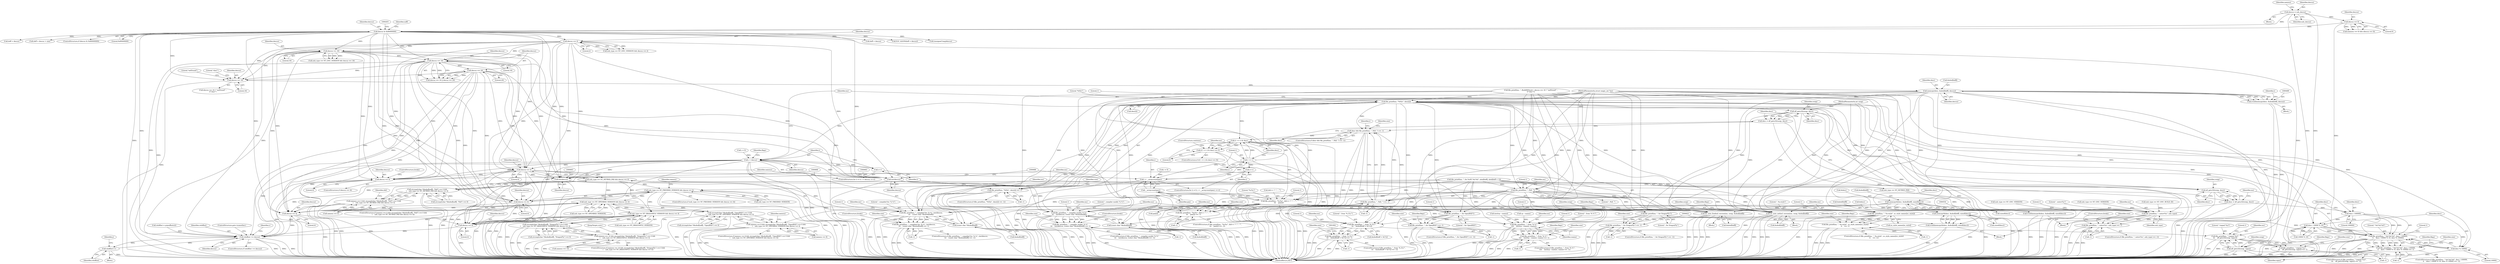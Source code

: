 digraph "0_file_39c7ac1106be844a5296d3eb5971946cc09ffda0@API" {
"1000490" [label="(Call,memcpy(desc, &nbuf[doff], descsz))"];
"1000479" [label="(Call,descsz == 16)"];
"1000464" [label="(Call,descsz == 16)"];
"1000317" [label="(Call,descsz == 16)"];
"1000282" [label="(Call,descsz == 2)"];
"1000198" [label="(Call,descsz & 0x80000000)"];
"1000163" [label="(Call,descsz = xnh_descsz)"];
"1000171" [label="(Call,descsz == 0)"];
"1000467" [label="(Call,descsz == 20)"];
"1000488" [label="(Call,(void)memcpy(desc, &nbuf[doff], descsz))"];
"1000501" [label="(Call,i < descsz)"];
"1000504" [label="(Call,i++)"];
"1000542" [label="(Call,descsz == 4)"];
"1000538" [label="(Call,xnh_type == NT_NETBSD_PAX && descsz == 4)"];
"1000527" [label="(Call,strcmp((char *)&nbuf[noff], \"PaX\") == 0 &&\n\t    xnh_type == NT_NETBSD_PAX && descsz == 4)"];
"1000523" [label="(Call,namesz == 4 && strcmp((char *)&nbuf[noff], \"PaX\") == 0 &&\n\t    xnh_type == NT_NETBSD_PAX && descsz == 4)"];
"1000727" [label="(Call,xnh_type == NT_FREEBSD_VERSION && descsz == 4)"];
"1000764" [label="(Call,xnh_type == NT_OPENBSD_VERSION && descsz == 4)"];
"1000753" [label="(Call,strcmp((char *)&nbuf[noff], \"OpenBSD\") == 0 &&\n\t    xnh_type == NT_OPENBSD_VERSION && descsz == 4)"];
"1000749" [label="(Call,namesz == 8 && strcmp((char *)&nbuf[noff], \"OpenBSD\") == 0 &&\n\t    xnh_type == NT_OPENBSD_VERSION && descsz == 4)"];
"1000803" [label="(Call,xnh_type == NT_DRAGONFLY_VERSION && descsz == 4)"];
"1000792" [label="(Call,strcmp((char *)&nbuf[noff], \"DragonFly\") == 0 &&\n\t    xnh_type == NT_DRAGONFLY_VERSION && descsz == 4)"];
"1000788" [label="(Call,namesz == 10 && strcmp((char *)&nbuf[noff], \"DragonFly\") == 0 &&\n\t    xnh_type == NT_DRAGONFLY_VERSION && descsz == 4)"];
"1000638" [label="(Call,descsz == 4)"];
"1000662" [label="(Call,(int)descsz)"];
"1000659" [label="(Call,file_printf(ms, \", compiled for: %.*s\", (int)descsz,\n\t\t\t    (const char *)&nbuf[doff]))"];
"1000658" [label="(Call,file_printf(ms, \", compiled for: %.*s\", (int)descsz,\n\t\t\t    (const char *)&nbuf[doff]) == -1)"];
"1000682" [label="(Call,(int)descsz)"];
"1000679" [label="(Call,file_printf(ms, \", compiler model: %.*s\",\n\t\t\t    (int)descsz, (const char *)&nbuf[doff]))"];
"1000678" [label="(Call,file_printf(ms, \", compiler model: %.*s\",\n\t\t\t    (int)descsz, (const char *)&nbuf[doff]) == -1)"];
"1000731" [label="(Call,descsz == 4)"];
"1000768" [label="(Call,descsz == 4)"];
"1000807" [label="(Call,descsz == 4)"];
"1001093" [label="(Call,reloffset >= descsz)"];
"1001084" [label="(Call,reloffset++)"];
"1000508" [label="(Call,file_printf(ms, \"%02x\", desc[i]))"];
"1000507" [label="(Call,file_printf(ms, \"%02x\", desc[i]) == -1)"];
"1000566" [label="(Call,elf_getu32(swap, desc))"];
"1000564" [label="(Call,desc = elf_getu32(swap, desc))"];
"1000570" [label="(Call,desc && file_printf(ms, \", PaX: \") == -1)"];
"1000593" [label="(Call,(1 << i) & desc)"];
"1000592" [label="(Call,((1 << i) & desc) == 0)"];
"1000642" [label="(Call,do_note_netbsd_version(ms, swap, &nbuf[doff]))"];
"1000735" [label="(Call,do_note_freebsd_version(ms, swap, &nbuf[doff]))"];
"1000834" [label="(Call,elf_getu32(swap, desc))"];
"1000832" [label="(Call,desc = elf_getu32(swap, desc))"];
"1000842" [label="(Call,desc / 100000)"];
"1000839" [label="(Call,file_printf(ms, \" %d.%d.%d\", desc / 100000,\n\t\t    desc / 10000 % 10, desc % 10000))"];
"1000838" [label="(Call,file_printf(ms, \" %d.%d.%d\", desc / 100000,\n\t\t    desc / 10000 % 10, desc % 10000) == -1)"];
"1000845" [label="(Call,desc / 10000 % 10)"];
"1000850" [label="(Call,desc % 10000)"];
"1001019" [label="(Call,elf_getu32(swap, signo))"];
"1001016" [label="(Call,file_printf(ms, \" (signal %u)\",\n\t\t\t    elf_getu32(swap, signo)))"];
"1001015" [label="(Call,file_printf(ms, \" (signal %u)\",\n\t\t\t    elf_getu32(swap, signo)) == -1)"];
"1000573" [label="(Call,file_printf(ms, \", PaX: \"))"];
"1000572" [label="(Call,file_printf(ms, \", PaX: \") == -1)"];
"1000602" [label="(Call,file_printf(ms, \"%s%s\", did++ ? \",\" : \"\",\n\t\t\t    pax[i]))"];
"1000586" [label="(Call,__arraycount(pax))"];
"1000584" [label="(Call,i < __arraycount(pax))"];
"1000594" [label="(Call,1 << i)"];
"1000588" [label="(Call,i++)"];
"1000601" [label="(Call,file_printf(ms, \"%s%s\", did++ ? \",\" : \"\",\n\t\t\t    pax[i]) == -1)"];
"1000699" [label="(Call,file_printf(ms, \", note=%u\", xnh_type))"];
"1000698" [label="(Call,file_printf(ms, \", note=%u\", xnh_type) == -1)"];
"1000774" [label="(Call,file_printf(ms, \", for OpenBSD\"))"];
"1000773" [label="(Call,file_printf(ms, \", for OpenBSD\") == -1)"];
"1000814" [label="(Call,file_printf(ms, \", for DragonFly\"))"];
"1000813" [label="(Call,file_printf(ms, \", for DragonFly\") == -1)"];
"1000962" [label="(Call,file_printf(ms, \", %s-style\", os_style_names[os_style]))"];
"1000961" [label="(Call,file_printf(ms, \", %s-style\", os_style_names[os_style])\n\t\t    == -1)"];
"1000988" [label="(Call,file_printf(ms, \", from '%.31s'\",\n\t\t\t    &nbuf[doff + 0x7c]))"];
"1000987" [label="(Call,file_printf(ms, \", from '%.31s'\",\n\t\t\t    &nbuf[doff + 0x7c]) == -1)"];
"1001214" [label="(Call,file_printf(ms, \", from '%.*s'\",\n\t\t\t\t    (int)(cp - cname), cname))"];
"1001213" [label="(Call,file_printf(ms, \", from '%.*s'\",\n\t\t\t\t    (int)(cp - cname), cname) == -1)"];
"1000555" [label="(Call,memcpy(&desc, &nbuf[doff], sizeof(desc)))"];
"1000553" [label="(Call,(void)memcpy(&desc, &nbuf[doff], sizeof(desc)))"];
"1000665" [label="(Call,(const char *)&nbuf[doff])"];
"1000685" [label="(Call,(const char *)&nbuf[doff])"];
"1000823" [label="(Call,memcpy(&desc, &nbuf[doff], sizeof(desc)))"];
"1000821" [label="(Call,(void)memcpy(&desc, &nbuf[doff], sizeof(desc)))"];
"1000641" [label="(Block,)"];
"1000465" [label="(Identifier,descsz)"];
"1001223" [label="(Call,-1)"];
"1000810" [label="(Block,)"];
"1000640" [label="(Literal,4)"];
"1000697" [label="(ControlStructure,if (file_printf(ms, \", note=%u\", xnh_type) == -1))"];
"1000706" [label="(Identifier,size)"];
"1000778" [label="(Literal,1)"];
"1000282" [label="(Call,descsz == 2)"];
"1000566" [label="(Call,elf_getu32(swap, desc))"];
"1000468" [label="(Identifier,descsz)"];
"1001222" [label="(Identifier,cname)"];
"1000637" [label="(ControlStructure,if (descsz == 4))"];
"1000314" [label="(Call,xnh_type == NT_GNU_VERSION)"];
"1000687" [label="(Call,&nbuf[doff])"];
"1000570" [label="(Call,desc && file_printf(ms, \", PaX: \") == -1)"];
"1001028" [label="(Identifier,flags)"];
"1000613" [label="(Call,-1)"];
"1000692" [label="(Literal,1)"];
"1000839" [label="(Call,file_printf(ms, \" %d.%d.%d\", desc / 100000,\n\t\t    desc / 10000 % 10, desc % 10000))"];
"1000765" [label="(Call,xnh_type == NT_OPENBSD_VERSION)"];
"1000672" [label="(Literal,1)"];
"1000845" [label="(Call,desc / 10000 % 10)"];
"1000726" [label="(ControlStructure,if (xnh_type == NT_FREEBSD_VERSION && descsz == 4))"];
"1000572" [label="(Call,file_printf(ms, \", PaX: \") == -1)"];
"1000497" [label="(ControlStructure,for (i = 0; i < descsz; i++))"];
"1000591" [label="(ControlStructure,if (((1 << i) & desc) == 0))"];
"1000614" [label="(Literal,1)"];
"1000478" [label="(Call,descsz == 16 ? \"md5/uuid\" :\n\t\t\"sha1\")"];
"1001014" [label="(ControlStructure,if (file_printf(ms, \" (signal %u)\",\n\t\t\t    elf_getu32(swap, signo)) == -1))"];
"1000813" [label="(Call,file_printf(ms, \", for DragonFly\") == -1)"];
"1000754" [label="(Call,strcmp((char *)&nbuf[noff], \"OpenBSD\") == 0)"];
"1000317" [label="(Call,descsz == 16)"];
"1000812" [label="(ControlStructure,if (file_printf(ms, \", for DragonFly\") == -1))"];
"1000571" [label="(Identifier,desc)"];
"1000658" [label="(Call,file_printf(ms, \", compiled for: %.*s\", (int)descsz,\n\t\t\t    (const char *)&nbuf[doff]) == -1)"];
"1000169" [label="(Identifier,namesz)"];
"1000850" [label="(Call,desc % 10000)"];
"1000987" [label="(Call,file_printf(ms, \", from '%.31s'\",\n\t\t\t    &nbuf[doff + 0x7c]) == -1)"];
"1000198" [label="(Call,descsz & 0x80000000)"];
"1001017" [label="(Identifier,ms)"];
"1000638" [label="(Call,descsz == 4)"];
"1000846" [label="(Identifier,desc)"];
"1001214" [label="(Call,file_printf(ms, \", from '%.*s'\",\n\t\t\t\t    (int)(cp - cname), cname))"];
"1000824" [label="(Call,&desc)"];
"1000962" [label="(Call,file_printf(ms, \", %s-style\", os_style_names[os_style]))"];
"1000644" [label="(Identifier,swap)"];
"1000620" [label="(Identifier,namesz)"];
"1000567" [label="(Identifier,swap)"];
"1000751" [label="(Identifier,namesz)"];
"1000809" [label="(Literal,4)"];
"1001016" [label="(Call,file_printf(ms, \" (signal %u)\",\n\t\t\t    elf_getu32(swap, signo)))"];
"1000605" [label="(Call,did++ ? \",\" : \"\")"];
"1001224" [label="(Literal,1)"];
"1000318" [label="(Identifier,descsz)"];
"1001018" [label="(Literal,\" (signal %u)\")"];
"1001085" [label="(Identifier,reloffset)"];
"1000748" [label="(ControlStructure,if (namesz == 8 && strcmp((char *)&nbuf[noff], \"OpenBSD\") == 0 &&\n\t    xnh_type == NT_OPENBSD_VERSION && descsz == 4))"];
"1001025" [label="(Identifier,size)"];
"1000544" [label="(Literal,4)"];
"1000610" [label="(Call,pax[i])"];
"1000586" [label="(Call,__arraycount(pax))"];
"1000790" [label="(Identifier,namesz)"];
"1000821" [label="(Call,(void)memcpy(&desc, &nbuf[doff], sizeof(desc)))"];
"1000576" [label="(Call,-1)"];
"1000488" [label="(Call,(void)memcpy(desc, &nbuf[doff], descsz))"];
"1000551" [label="(Identifier,did)"];
"1000543" [label="(Identifier,descsz)"];
"1000789" [label="(Call,namesz == 10)"];
"1000684" [label="(Identifier,descsz)"];
"1000971" [label="(Identifier,size)"];
"1000700" [label="(Identifier,ms)"];
"1000808" [label="(Identifier,descsz)"];
"1001081" [label="(Block,)"];
"1000804" [label="(Call,xnh_type == NT_DRAGONFLY_VERSION)"];
"1000213" [label="(Identifier,noff)"];
"1000502" [label="(Identifier,i)"];
"1000515" [label="(Literal,1)"];
"1000833" [label="(Identifier,desc)"];
"1000579" [label="(Identifier,size)"];
"1000963" [label="(Identifier,ms)"];
"1000990" [label="(Literal,\", from '%.31s'\")"];
"1000581" [label="(Call,i = 0)"];
"1000514" [label="(Call,-1)"];
"1000661" [label="(Literal,\", compiled for: %.*s\")"];
"1000602" [label="(Call,file_printf(ms, \"%s%s\", did++ ? \",\" : \"\",\n\t\t\t    pax[i]))"];
"1000555" [label="(Call,memcpy(&desc, &nbuf[doff], sizeof(desc)))"];
"1000770" [label="(Literal,4)"];
"1001216" [label="(Literal,\", from '%.*s'\")"];
"1000863" [label="(JumpTarget,core:)"];
"1000510" [label="(Literal,\"%02x\")"];
"1000699" [label="(Call,file_printf(ms, \", note=%u\", xnh_type))"];
"1000844" [label="(Literal,100000)"];
"1000750" [label="(Call,namesz == 8)"];
"1000826" [label="(Call,&nbuf[doff])"];
"1000163" [label="(Call,descsz = xnh_descsz)"];
"1000744" [label="(Identifier,flags)"];
"1000820" [label="(Identifier,size)"];
"1000772" [label="(ControlStructure,if (file_printf(ms, \", for OpenBSD\") == -1))"];
"1000284" [label="(Literal,2)"];
"1000491" [label="(Identifier,desc)"];
"1000520" [label="(Identifier,flags)"];
"1000538" [label="(Call,xnh_type == NT_NETBSD_PAX && descsz == 4)"];
"1001093" [label="(Call,reloffset >= descsz)"];
"1000787" [label="(ControlStructure,if (namesz == 10 && strcmp((char *)&nbuf[noff], \"DragonFly\") == 0 &&\n\t    xnh_type == NT_DRAGONFLY_VERSION && descsz == 4))"];
"1000674" [label="(Identifier,size)"];
"1001015" [label="(Call,file_printf(ms, \" (signal %u)\",\n\t\t\t    elf_getu32(swap, signo)) == -1)"];
"1000838" [label="(Call,file_printf(ms, \" %d.%d.%d\", desc / 100000,\n\t\t    desc / 10000 % 10, desc % 10000) == -1)"];
"1000783" [label="(Identifier,flags)"];
"1000960" [label="(ControlStructure,if (file_printf(ms, \", %s-style\", os_style_names[os_style])\n\t\t    == -1))"];
"1001226" [label="(Identifier,size)"];
"1000233" [label="(Call,doff + descsz)"];
"1000558" [label="(Call,&nbuf[doff])"];
"1000232" [label="(Call,ELF_ALIGN(doff + descsz))"];
"1000469" [label="(Literal,20)"];
"1000774" [label="(Call,file_printf(ms, \", for OpenBSD\"))"];
"1000657" [label="(ControlStructure,if (file_printf(ms, \", compiled for: %.*s\", (int)descsz,\n\t\t\t    (const char *)&nbuf[doff]) == -1))"];
"1000991" [label="(Call,&nbuf[doff + 0x7c])"];
"1001092" [label="(ControlStructure,if (reloffset >= descsz))"];
"1000475" [label="(Call,file_printf(ms, \", BuildID[%s]=\", descsz == 16 ? \"md5/uuid\" :\n\t\t\"sha1\"))"];
"1000685" [label="(Call,(const char *)&nbuf[doff])"];
"1000764" [label="(Call,xnh_type == NT_OPENBSD_VERSION && descsz == 4)"];
"1000818" [label="(Literal,1)"];
"1000470" [label="(Block,)"];
"1000542" [label="(Call,descsz == 4)"];
"1000768" [label="(Call,descsz == 4)"];
"1000639" [label="(Identifier,descsz)"];
"1000207" [label="(Call,(unsigned long)descsz)"];
"1000238" [label="(Call,doff + descsz)"];
"1000199" [label="(Identifier,descsz)"];
"1001084" [label="(Call,reloffset++)"];
"1000582" [label="(Identifier,i)"];
"1000575" [label="(Literal,\", PaX: \")"];
"1000463" [label="(Call,descsz == 16 || descsz == 20)"];
"1000678" [label="(Call,file_printf(ms, \", compiler model: %.*s\",\n\t\t\t    (int)descsz, (const char *)&nbuf[doff]) == -1)"];
"1001060" [label="(Call,reloffset = prpsoffsets(i))"];
"1000662" [label="(Call,(int)descsz)"];
"1001076" [label="(Identifier,j)"];
"1000961" [label="(Call,file_printf(ms, \", %s-style\", os_style_names[os_style])\n\t\t    == -1)"];
"1000823" [label="(Call,memcpy(&desc, &nbuf[doff], sizeof(desc)))"];
"1000593" [label="(Call,(1 << i) & desc)"];
"1001217" [label="(Call,(int)(cp - cname))"];
"1000792" [label="(Call,strcmp((char *)&nbuf[noff], \"DragonFly\") == 0 &&\n\t    xnh_type == NT_DRAGONFLY_VERSION && descsz == 4)"];
"1000171" [label="(Call,descsz == 0)"];
"1000727" [label="(Call,xnh_type == NT_FREEBSD_VERSION && descsz == 4)"];
"1000695" [label="(ControlStructure,break;)"];
"1000988" [label="(Call,file_printf(ms, \", from '%.31s'\",\n\t\t\t    &nbuf[doff + 0x7c]))"];
"1000460" [label="(Call,xnh_type == NT_GNU_BUILD_ID)"];
"1000507" [label="(Call,file_printf(ms, \"%02x\", desc[i]) == -1)"];
"1000501" [label="(Call,i < descsz)"];
"1000735" [label="(Call,do_note_freebsd_version(ms, swap, &nbuf[doff]))"];
"1000499" [label="(Identifier,i)"];
"1000279" [label="(Call,xnh_type == NT_GNU_VERSION)"];
"1000682" [label="(Call,(int)descsz)"];
"1000600" [label="(ControlStructure,if (file_printf(ms, \"%s%s\", did++ ? \",\" : \"\",\n\t\t\t    pax[i]) == -1))"];
"1000503" [label="(Identifier,descsz)"];
"1000775" [label="(Identifier,ms)"];
"1000569" [label="(ControlStructure,if (desc && file_printf(ms, \", PaX: \") == -1))"];
"1000834" [label="(Call,elf_getu32(swap, desc))"];
"1001022" [label="(Call,-1)"];
"1000584" [label="(Call,i < __arraycount(pax))"];
"1000998" [label="(Literal,1)"];
"1000483" [label="(Literal,\"sha1\")"];
"1000694" [label="(Identifier,size)"];
"1000117" [label="(MethodParameterIn,struct magic_set *ms)"];
"1000283" [label="(Identifier,descsz)"];
"1000237" [label="(Call,doff + descsz > size)"];
"1000565" [label="(Identifier,desc)"];
"1000856" [label="(Identifier,size)"];
"1000832" [label="(Call,desc = elf_getu32(swap, desc))"];
"1000553" [label="(Call,(void)memcpy(&desc, &nbuf[doff], sizeof(desc)))"];
"1000588" [label="(Call,i++)"];
"1000704" [label="(Literal,1)"];
"1000504" [label="(Call,i++)"];
"1000539" [label="(Call,xnh_type == NT_NETBSD_PAX)"];
"1000545" [label="(Block,)"];
"1000737" [label="(Identifier,swap)"];
"1000173" [label="(Literal,0)"];
"1000843" [label="(Identifier,desc)"];
"1000853" [label="(Call,-1)"];
"1000660" [label="(Identifier,ms)"];
"1000466" [label="(Literal,16)"];
"1000698" [label="(Call,file_printf(ms, \", note=%u\", xnh_type) == -1)"];
"1000793" [label="(Call,strcmp((char *)&nbuf[noff], \"DragonFly\") == 0)"];
"1001094" [label="(Identifier,reloffset)"];
"1000703" [label="(Call,-1)"];
"1000598" [label="(Literal,0)"];
"1000464" [label="(Call,descsz == 16)"];
"1000691" [label="(Call,-1)"];
"1000164" [label="(Identifier,descsz)"];
"1000671" [label="(Call,-1)"];
"1000835" [label="(Identifier,swap)"];
"1000837" [label="(ControlStructure,if (file_printf(ms, \" %d.%d.%d\", desc / 100000,\n\t\t    desc / 10000 % 10, desc % 10000) == -1))"];
"1000496" [label="(Identifier,descsz)"];
"1001237" [label="(MethodReturn,RET)"];
"1000165" [label="(Identifier,xnh_descsz)"];
"1000522" [label="(ControlStructure,if (namesz == 4 && strcmp((char *)&nbuf[noff], \"PaX\") == 0 &&\n\t    xnh_type == NT_NETBSD_PAX && descsz == 4))"];
"1000511" [label="(Call,desc[i])"];
"1000645" [label="(Call,&nbuf[doff])"];
"1000577" [label="(Literal,1)"];
"1000989" [label="(Identifier,ms)"];
"1001229" [label="(Identifier,flags)"];
"1000601" [label="(Call,file_printf(ms, \"%s%s\", did++ ? \",\" : \"\",\n\t\t\t    pax[i]) == -1)"];
"1000498" [label="(Call,i = 0)"];
"1000580" [label="(ControlStructure,for (i = 0; i < __arraycount(pax); i++))"];
"1000197" [label="(ControlStructure,if (descsz & 0x80000000))"];
"1000731" [label="(Call,descsz == 4)"];
"1000665" [label="(Call,(const char *)&nbuf[doff])"];
"1000492" [label="(Call,&nbuf[doff])"];
"1000122" [label="(MethodParameterIn,int swap)"];
"1000564" [label="(Call,desc = elf_getu32(swap, desc))"];
"1000479" [label="(Call,descsz == 16)"];
"1000642" [label="(Call,do_note_netbsd_version(ms, swap, &nbuf[doff]))"];
"1000659" [label="(Call,file_printf(ms, \", compiled for: %.*s\", (int)descsz,\n\t\t\t    (const char *)&nbuf[doff]))"];
"1000780" [label="(Identifier,size)"];
"1000968" [label="(Call,-1)"];
"1001096" [label="(ControlStructure,goto tryanother;)"];
"1000964" [label="(Literal,\", %s-style\")"];
"1000604" [label="(Literal,\"%s%s\")"];
"1000974" [label="(Identifier,flags)"];
"1000167" [label="(Call,(namesz == 0) && (descsz == 0))"];
"1000509" [label="(Identifier,ms)"];
"1000585" [label="(Identifier,i)"];
"1000859" [label="(Identifier,flags)"];
"1000562" [label="(Call,sizeof(desc))"];
"1000286" [label="(Call,file_printf(ms, \", for SuSE %d.%d\", nbuf[doff], nbuf[doff + 1]))"];
"1000587" [label="(Identifier,pax)"];
"1000664" [label="(Identifier,descsz)"];
"1000679" [label="(Call,file_printf(ms, \", compiler model: %.*s\",\n\t\t\t    (int)descsz, (const char *)&nbuf[doff]))"];
"1000701" [label="(Literal,\", note=%u\")"];
"1000506" [label="(ControlStructure,if (file_printf(ms, \"%02x\", desc[i]) == -1))"];
"1000815" [label="(Identifier,ms)"];
"1000490" [label="(Call,memcpy(desc, &nbuf[doff], descsz))"];
"1000603" [label="(Identifier,ms)"];
"1000852" [label="(Literal,10000)"];
"1000816" [label="(Literal,\", for DragonFly\")"];
"1000594" [label="(Call,1 << i)"];
"1001212" [label="(ControlStructure,if (file_printf(ms, \", from '%.*s'\",\n\t\t\t\t    (int)(cp - cname), cname) == -1))"];
"1000776" [label="(Literal,\", for OpenBSD\")"];
"1000965" [label="(Call,os_style_names[os_style])"];
"1000556" [label="(Call,&desc)"];
"1000841" [label="(Literal,\" %d.%d.%d\")"];
"1000480" [label="(Identifier,descsz)"];
"1000851" [label="(Identifier,desc)"];
"1000680" [label="(Identifier,ms)"];
"1000595" [label="(Literal,1)"];
"1000997" [label="(Call,-1)"];
"1000681" [label="(Literal,\", compiler model: %.*s\")"];
"1000738" [label="(Call,&nbuf[doff])"];
"1001098" [label="(Identifier,c)"];
"1000200" [label="(Literal,0x80000000)"];
"1000667" [label="(Call,&nbuf[doff])"];
"1001095" [label="(Identifier,descsz)"];
"1000736" [label="(Identifier,ms)"];
"1000777" [label="(Call,-1)"];
"1000528" [label="(Call,strcmp((char *)&nbuf[noff], \"PaX\") == 0)"];
"1000319" [label="(Literal,16)"];
"1000769" [label="(Identifier,descsz)"];
"1001023" [label="(Literal,1)"];
"1000847" [label="(Call,10000 % 10)"];
"1000840" [label="(Identifier,ms)"];
"1000508" [label="(Call,file_printf(ms, \"%02x\", desc[i]))"];
"1000817" [label="(Call,-1)"];
"1000527" [label="(Call,strcmp((char *)&nbuf[noff], \"PaX\") == 0 &&\n\t    xnh_type == NT_NETBSD_PAX && descsz == 4)"];
"1000467" [label="(Call,descsz == 20)"];
"1000749" [label="(Call,namesz == 8 && strcmp((char *)&nbuf[noff], \"OpenBSD\") == 0 &&\n\t    xnh_type == NT_OPENBSD_VERSION && descsz == 4)"];
"1000675" [label="(ControlStructure,break;)"];
"1000969" [label="(Literal,1)"];
"1000596" [label="(Identifier,i)"];
"1000807" [label="(Call,descsz == 4)"];
"1000803" [label="(Call,xnh_type == NT_DRAGONFLY_VERSION && descsz == 4)"];
"1000517" [label="(Identifier,size)"];
"1000733" [label="(Literal,4)"];
"1000655" [label="(ControlStructure,break;)"];
"1000597" [label="(Identifier,desc)"];
"1000651" [label="(Identifier,flags)"];
"1001021" [label="(Identifier,signo)"];
"1000313" [label="(Call,xnh_type == NT_GNU_VERSION && descsz == 16)"];
"1000728" [label="(Call,xnh_type == NT_FREEBSD_VERSION)"];
"1000573" [label="(Call,file_printf(ms, \", PaX: \"))"];
"1000734" [label="(Block,)"];
"1000523" [label="(Call,namesz == 4 && strcmp((char *)&nbuf[noff], \"PaX\") == 0 &&\n\t    xnh_type == NT_NETBSD_PAX && descsz == 4)"];
"1000574" [label="(Identifier,ms)"];
"1000788" [label="(Call,namesz == 10 && strcmp((char *)&nbuf[noff], \"DragonFly\") == 0 &&\n\t    xnh_type == NT_DRAGONFLY_VERSION && descsz == 4)"];
"1000589" [label="(Identifier,i)"];
"1000986" [label="(ControlStructure,if (file_printf(ms, \", from '%.31s'\",\n\t\t\t    &nbuf[doff + 0x7c]) == -1))"];
"1000643" [label="(Identifier,ms)"];
"1000814" [label="(Call,file_printf(ms, \", for DragonFly\"))"];
"1001219" [label="(Call,cp - cname)"];
"1001019" [label="(Call,elf_getu32(swap, signo))"];
"1000125" [label="(Block,)"];
"1000753" [label="(Call,strcmp((char *)&nbuf[noff], \"OpenBSD\") == 0 &&\n\t    xnh_type == NT_OPENBSD_VERSION && descsz == 4)"];
"1000732" [label="(Identifier,descsz)"];
"1000524" [label="(Call,namesz == 4)"];
"1000677" [label="(ControlStructure,if (file_printf(ms, \", compiler model: %.*s\",\n\t\t\t    (int)descsz, (const char *)&nbuf[doff]) == -1))"];
"1001213" [label="(Call,file_printf(ms, \", from '%.*s'\",\n\t\t\t\t    (int)(cp - cname), cname) == -1)"];
"1001020" [label="(Identifier,swap)"];
"1000707" [label="(ControlStructure,break;)"];
"1000842" [label="(Call,desc / 100000)"];
"1000482" [label="(Literal,\"md5/uuid\")"];
"1000773" [label="(Call,file_printf(ms, \", for OpenBSD\") == -1)"];
"1000592" [label="(Call,((1 << i) & desc) == 0)"];
"1000505" [label="(Identifier,i)"];
"1000278" [label="(Call,xnh_type == NT_GNU_VERSION && descsz == 2)"];
"1001215" [label="(Identifier,ms)"];
"1000599" [label="(ControlStructure,continue;)"];
"1000616" [label="(Identifier,size)"];
"1000830" [label="(Call,sizeof(desc))"];
"1000836" [label="(Identifier,desc)"];
"1000568" [label="(Identifier,desc)"];
"1001000" [label="(Identifier,size)"];
"1000481" [label="(Literal,16)"];
"1000702" [label="(Identifier,xnh_type)"];
"1000172" [label="(Identifier,descsz)"];
"1000854" [label="(Literal,1)"];
"1000490" -> "1000488"  [label="AST: "];
"1000490" -> "1000496"  [label="CFG: "];
"1000491" -> "1000490"  [label="AST: "];
"1000492" -> "1000490"  [label="AST: "];
"1000496" -> "1000490"  [label="AST: "];
"1000488" -> "1000490"  [label="CFG: "];
"1000490" -> "1001237"  [label="DDG: "];
"1000490" -> "1001237"  [label="DDG: "];
"1000490" -> "1000488"  [label="DDG: "];
"1000490" -> "1000488"  [label="DDG: "];
"1000490" -> "1000488"  [label="DDG: "];
"1000479" -> "1000490"  [label="DDG: "];
"1000490" -> "1000501"  [label="DDG: "];
"1000490" -> "1000508"  [label="DDG: "];
"1000490" -> "1000555"  [label="DDG: "];
"1000490" -> "1000642"  [label="DDG: "];
"1000490" -> "1000665"  [label="DDG: "];
"1000490" -> "1000685"  [label="DDG: "];
"1000490" -> "1000735"  [label="DDG: "];
"1000490" -> "1000823"  [label="DDG: "];
"1000479" -> "1000478"  [label="AST: "];
"1000479" -> "1000481"  [label="CFG: "];
"1000480" -> "1000479"  [label="AST: "];
"1000481" -> "1000479"  [label="AST: "];
"1000482" -> "1000479"  [label="CFG: "];
"1000483" -> "1000479"  [label="CFG: "];
"1000479" -> "1001237"  [label="DDG: "];
"1000464" -> "1000479"  [label="DDG: "];
"1000317" -> "1000479"  [label="DDG: "];
"1000467" -> "1000479"  [label="DDG: "];
"1000282" -> "1000479"  [label="DDG: "];
"1000198" -> "1000479"  [label="DDG: "];
"1000464" -> "1000463"  [label="AST: "];
"1000464" -> "1000466"  [label="CFG: "];
"1000465" -> "1000464"  [label="AST: "];
"1000466" -> "1000464"  [label="AST: "];
"1000468" -> "1000464"  [label="CFG: "];
"1000463" -> "1000464"  [label="CFG: "];
"1000464" -> "1001237"  [label="DDG: "];
"1000464" -> "1000463"  [label="DDG: "];
"1000464" -> "1000463"  [label="DDG: "];
"1000317" -> "1000464"  [label="DDG: "];
"1000282" -> "1000464"  [label="DDG: "];
"1000198" -> "1000464"  [label="DDG: "];
"1000464" -> "1000467"  [label="DDG: "];
"1000464" -> "1000542"  [label="DDG: "];
"1000464" -> "1000638"  [label="DDG: "];
"1000464" -> "1000662"  [label="DDG: "];
"1000464" -> "1000682"  [label="DDG: "];
"1000464" -> "1000731"  [label="DDG: "];
"1000464" -> "1000768"  [label="DDG: "];
"1000464" -> "1000807"  [label="DDG: "];
"1000464" -> "1001093"  [label="DDG: "];
"1000317" -> "1000313"  [label="AST: "];
"1000317" -> "1000319"  [label="CFG: "];
"1000318" -> "1000317"  [label="AST: "];
"1000319" -> "1000317"  [label="AST: "];
"1000313" -> "1000317"  [label="CFG: "];
"1000317" -> "1001237"  [label="DDG: "];
"1000317" -> "1000313"  [label="DDG: "];
"1000317" -> "1000313"  [label="DDG: "];
"1000282" -> "1000317"  [label="DDG: "];
"1000198" -> "1000317"  [label="DDG: "];
"1000317" -> "1000542"  [label="DDG: "];
"1000317" -> "1000638"  [label="DDG: "];
"1000317" -> "1000662"  [label="DDG: "];
"1000317" -> "1000682"  [label="DDG: "];
"1000317" -> "1000731"  [label="DDG: "];
"1000317" -> "1000768"  [label="DDG: "];
"1000317" -> "1000807"  [label="DDG: "];
"1000317" -> "1001093"  [label="DDG: "];
"1000282" -> "1000278"  [label="AST: "];
"1000282" -> "1000284"  [label="CFG: "];
"1000283" -> "1000282"  [label="AST: "];
"1000284" -> "1000282"  [label="AST: "];
"1000278" -> "1000282"  [label="CFG: "];
"1000282" -> "1001237"  [label="DDG: "];
"1000282" -> "1000278"  [label="DDG: "];
"1000282" -> "1000278"  [label="DDG: "];
"1000198" -> "1000282"  [label="DDG: "];
"1000282" -> "1000542"  [label="DDG: "];
"1000282" -> "1000638"  [label="DDG: "];
"1000282" -> "1000662"  [label="DDG: "];
"1000282" -> "1000682"  [label="DDG: "];
"1000282" -> "1000731"  [label="DDG: "];
"1000282" -> "1000768"  [label="DDG: "];
"1000282" -> "1000807"  [label="DDG: "];
"1000282" -> "1001093"  [label="DDG: "];
"1000198" -> "1000197"  [label="AST: "];
"1000198" -> "1000200"  [label="CFG: "];
"1000199" -> "1000198"  [label="AST: "];
"1000200" -> "1000198"  [label="AST: "];
"1000203" -> "1000198"  [label="CFG: "];
"1000213" -> "1000198"  [label="CFG: "];
"1000198" -> "1001237"  [label="DDG: "];
"1000198" -> "1001237"  [label="DDG: "];
"1000163" -> "1000198"  [label="DDG: "];
"1000171" -> "1000198"  [label="DDG: "];
"1000198" -> "1000207"  [label="DDG: "];
"1000198" -> "1000232"  [label="DDG: "];
"1000198" -> "1000233"  [label="DDG: "];
"1000198" -> "1000237"  [label="DDG: "];
"1000198" -> "1000238"  [label="DDG: "];
"1000198" -> "1000542"  [label="DDG: "];
"1000198" -> "1000638"  [label="DDG: "];
"1000198" -> "1000662"  [label="DDG: "];
"1000198" -> "1000682"  [label="DDG: "];
"1000198" -> "1000731"  [label="DDG: "];
"1000198" -> "1000768"  [label="DDG: "];
"1000198" -> "1000807"  [label="DDG: "];
"1000198" -> "1001093"  [label="DDG: "];
"1000163" -> "1000125"  [label="AST: "];
"1000163" -> "1000165"  [label="CFG: "];
"1000164" -> "1000163"  [label="AST: "];
"1000165" -> "1000163"  [label="AST: "];
"1000169" -> "1000163"  [label="CFG: "];
"1000163" -> "1001237"  [label="DDG: "];
"1000163" -> "1001237"  [label="DDG: "];
"1000163" -> "1000171"  [label="DDG: "];
"1000171" -> "1000167"  [label="AST: "];
"1000171" -> "1000173"  [label="CFG: "];
"1000172" -> "1000171"  [label="AST: "];
"1000173" -> "1000171"  [label="AST: "];
"1000167" -> "1000171"  [label="CFG: "];
"1000171" -> "1001237"  [label="DDG: "];
"1000171" -> "1000167"  [label="DDG: "];
"1000171" -> "1000167"  [label="DDG: "];
"1000467" -> "1000463"  [label="AST: "];
"1000467" -> "1000469"  [label="CFG: "];
"1000468" -> "1000467"  [label="AST: "];
"1000469" -> "1000467"  [label="AST: "];
"1000463" -> "1000467"  [label="CFG: "];
"1000467" -> "1001237"  [label="DDG: "];
"1000467" -> "1000463"  [label="DDG: "];
"1000467" -> "1000463"  [label="DDG: "];
"1000467" -> "1000542"  [label="DDG: "];
"1000467" -> "1000638"  [label="DDG: "];
"1000467" -> "1000662"  [label="DDG: "];
"1000467" -> "1000682"  [label="DDG: "];
"1000467" -> "1000731"  [label="DDG: "];
"1000467" -> "1000768"  [label="DDG: "];
"1000467" -> "1000807"  [label="DDG: "];
"1000467" -> "1001093"  [label="DDG: "];
"1000488" -> "1000470"  [label="AST: "];
"1000489" -> "1000488"  [label="AST: "];
"1000499" -> "1000488"  [label="CFG: "];
"1000488" -> "1001237"  [label="DDG: "];
"1000488" -> "1001237"  [label="DDG: "];
"1000501" -> "1000497"  [label="AST: "];
"1000501" -> "1000503"  [label="CFG: "];
"1000502" -> "1000501"  [label="AST: "];
"1000503" -> "1000501"  [label="AST: "];
"1000509" -> "1000501"  [label="CFG: "];
"1000520" -> "1000501"  [label="CFG: "];
"1000501" -> "1001237"  [label="DDG: "];
"1000501" -> "1001237"  [label="DDG: "];
"1000501" -> "1001237"  [label="DDG: "];
"1000498" -> "1000501"  [label="DDG: "];
"1000504" -> "1000501"  [label="DDG: "];
"1000501" -> "1000504"  [label="DDG: "];
"1000501" -> "1000542"  [label="DDG: "];
"1000501" -> "1000638"  [label="DDG: "];
"1000501" -> "1000662"  [label="DDG: "];
"1000501" -> "1000682"  [label="DDG: "];
"1000501" -> "1000731"  [label="DDG: "];
"1000501" -> "1000768"  [label="DDG: "];
"1000501" -> "1000807"  [label="DDG: "];
"1000501" -> "1001093"  [label="DDG: "];
"1000504" -> "1000497"  [label="AST: "];
"1000504" -> "1000505"  [label="CFG: "];
"1000505" -> "1000504"  [label="AST: "];
"1000502" -> "1000504"  [label="CFG: "];
"1000542" -> "1000538"  [label="AST: "];
"1000542" -> "1000544"  [label="CFG: "];
"1000543" -> "1000542"  [label="AST: "];
"1000544" -> "1000542"  [label="AST: "];
"1000538" -> "1000542"  [label="CFG: "];
"1000542" -> "1001237"  [label="DDG: "];
"1000542" -> "1000538"  [label="DDG: "];
"1000542" -> "1000538"  [label="DDG: "];
"1000542" -> "1000638"  [label="DDG: "];
"1000542" -> "1000662"  [label="DDG: "];
"1000542" -> "1000682"  [label="DDG: "];
"1000542" -> "1000731"  [label="DDG: "];
"1000542" -> "1000768"  [label="DDG: "];
"1000542" -> "1000807"  [label="DDG: "];
"1000542" -> "1001093"  [label="DDG: "];
"1000538" -> "1000527"  [label="AST: "];
"1000538" -> "1000539"  [label="CFG: "];
"1000539" -> "1000538"  [label="AST: "];
"1000527" -> "1000538"  [label="CFG: "];
"1000538" -> "1001237"  [label="DDG: "];
"1000538" -> "1001237"  [label="DDG: "];
"1000538" -> "1000527"  [label="DDG: "];
"1000538" -> "1000527"  [label="DDG: "];
"1000539" -> "1000538"  [label="DDG: "];
"1000539" -> "1000538"  [label="DDG: "];
"1000538" -> "1000727"  [label="DDG: "];
"1000538" -> "1000764"  [label="DDG: "];
"1000538" -> "1000803"  [label="DDG: "];
"1000527" -> "1000523"  [label="AST: "];
"1000527" -> "1000528"  [label="CFG: "];
"1000528" -> "1000527"  [label="AST: "];
"1000523" -> "1000527"  [label="CFG: "];
"1000527" -> "1001237"  [label="DDG: "];
"1000527" -> "1001237"  [label="DDG: "];
"1000527" -> "1000523"  [label="DDG: "];
"1000527" -> "1000523"  [label="DDG: "];
"1000528" -> "1000527"  [label="DDG: "];
"1000528" -> "1000527"  [label="DDG: "];
"1000523" -> "1000522"  [label="AST: "];
"1000523" -> "1000524"  [label="CFG: "];
"1000524" -> "1000523"  [label="AST: "];
"1000551" -> "1000523"  [label="CFG: "];
"1000620" -> "1000523"  [label="CFG: "];
"1000523" -> "1001237"  [label="DDG: "];
"1000523" -> "1001237"  [label="DDG: "];
"1000523" -> "1001237"  [label="DDG: "];
"1000524" -> "1000523"  [label="DDG: "];
"1000524" -> "1000523"  [label="DDG: "];
"1000727" -> "1000726"  [label="AST: "];
"1000727" -> "1000728"  [label="CFG: "];
"1000727" -> "1000731"  [label="CFG: "];
"1000728" -> "1000727"  [label="AST: "];
"1000731" -> "1000727"  [label="AST: "];
"1000736" -> "1000727"  [label="CFG: "];
"1000751" -> "1000727"  [label="CFG: "];
"1000727" -> "1001237"  [label="DDG: "];
"1000727" -> "1001237"  [label="DDG: "];
"1000727" -> "1001237"  [label="DDG: "];
"1000728" -> "1000727"  [label="DDG: "];
"1000728" -> "1000727"  [label="DDG: "];
"1000731" -> "1000727"  [label="DDG: "];
"1000731" -> "1000727"  [label="DDG: "];
"1000727" -> "1000764"  [label="DDG: "];
"1000727" -> "1000803"  [label="DDG: "];
"1000764" -> "1000753"  [label="AST: "];
"1000764" -> "1000765"  [label="CFG: "];
"1000764" -> "1000768"  [label="CFG: "];
"1000765" -> "1000764"  [label="AST: "];
"1000768" -> "1000764"  [label="AST: "];
"1000753" -> "1000764"  [label="CFG: "];
"1000764" -> "1001237"  [label="DDG: "];
"1000764" -> "1001237"  [label="DDG: "];
"1000764" -> "1000753"  [label="DDG: "];
"1000764" -> "1000753"  [label="DDG: "];
"1000765" -> "1000764"  [label="DDG: "];
"1000765" -> "1000764"  [label="DDG: "];
"1000768" -> "1000764"  [label="DDG: "];
"1000768" -> "1000764"  [label="DDG: "];
"1000764" -> "1000803"  [label="DDG: "];
"1000753" -> "1000749"  [label="AST: "];
"1000753" -> "1000754"  [label="CFG: "];
"1000754" -> "1000753"  [label="AST: "];
"1000749" -> "1000753"  [label="CFG: "];
"1000753" -> "1001237"  [label="DDG: "];
"1000753" -> "1001237"  [label="DDG: "];
"1000753" -> "1000749"  [label="DDG: "];
"1000753" -> "1000749"  [label="DDG: "];
"1000754" -> "1000753"  [label="DDG: "];
"1000754" -> "1000753"  [label="DDG: "];
"1000749" -> "1000748"  [label="AST: "];
"1000749" -> "1000750"  [label="CFG: "];
"1000750" -> "1000749"  [label="AST: "];
"1000775" -> "1000749"  [label="CFG: "];
"1000790" -> "1000749"  [label="CFG: "];
"1000749" -> "1001237"  [label="DDG: "];
"1000749" -> "1001237"  [label="DDG: "];
"1000749" -> "1001237"  [label="DDG: "];
"1000750" -> "1000749"  [label="DDG: "];
"1000750" -> "1000749"  [label="DDG: "];
"1000803" -> "1000792"  [label="AST: "];
"1000803" -> "1000804"  [label="CFG: "];
"1000803" -> "1000807"  [label="CFG: "];
"1000804" -> "1000803"  [label="AST: "];
"1000807" -> "1000803"  [label="AST: "];
"1000792" -> "1000803"  [label="CFG: "];
"1000803" -> "1001237"  [label="DDG: "];
"1000803" -> "1001237"  [label="DDG: "];
"1000803" -> "1000792"  [label="DDG: "];
"1000803" -> "1000792"  [label="DDG: "];
"1000804" -> "1000803"  [label="DDG: "];
"1000804" -> "1000803"  [label="DDG: "];
"1000807" -> "1000803"  [label="DDG: "];
"1000807" -> "1000803"  [label="DDG: "];
"1000792" -> "1000788"  [label="AST: "];
"1000792" -> "1000793"  [label="CFG: "];
"1000793" -> "1000792"  [label="AST: "];
"1000788" -> "1000792"  [label="CFG: "];
"1000792" -> "1001237"  [label="DDG: "];
"1000792" -> "1001237"  [label="DDG: "];
"1000792" -> "1000788"  [label="DDG: "];
"1000792" -> "1000788"  [label="DDG: "];
"1000793" -> "1000792"  [label="DDG: "];
"1000793" -> "1000792"  [label="DDG: "];
"1000788" -> "1000787"  [label="AST: "];
"1000788" -> "1000789"  [label="CFG: "];
"1000789" -> "1000788"  [label="AST: "];
"1000815" -> "1000788"  [label="CFG: "];
"1000863" -> "1000788"  [label="CFG: "];
"1000788" -> "1001237"  [label="DDG: "];
"1000788" -> "1001237"  [label="DDG: "];
"1000788" -> "1001237"  [label="DDG: "];
"1000789" -> "1000788"  [label="DDG: "];
"1000789" -> "1000788"  [label="DDG: "];
"1000638" -> "1000637"  [label="AST: "];
"1000638" -> "1000640"  [label="CFG: "];
"1000639" -> "1000638"  [label="AST: "];
"1000640" -> "1000638"  [label="AST: "];
"1000643" -> "1000638"  [label="CFG: "];
"1000655" -> "1000638"  [label="CFG: "];
"1000638" -> "1001237"  [label="DDG: "];
"1000638" -> "1001237"  [label="DDG: "];
"1000662" -> "1000659"  [label="AST: "];
"1000662" -> "1000664"  [label="CFG: "];
"1000663" -> "1000662"  [label="AST: "];
"1000664" -> "1000662"  [label="AST: "];
"1000666" -> "1000662"  [label="CFG: "];
"1000662" -> "1001237"  [label="DDG: "];
"1000662" -> "1000659"  [label="DDG: "];
"1000659" -> "1000658"  [label="AST: "];
"1000659" -> "1000665"  [label="CFG: "];
"1000660" -> "1000659"  [label="AST: "];
"1000661" -> "1000659"  [label="AST: "];
"1000665" -> "1000659"  [label="AST: "];
"1000672" -> "1000659"  [label="CFG: "];
"1000659" -> "1001237"  [label="DDG: "];
"1000659" -> "1001237"  [label="DDG: "];
"1000659" -> "1001237"  [label="DDG: "];
"1000659" -> "1000658"  [label="DDG: "];
"1000659" -> "1000658"  [label="DDG: "];
"1000659" -> "1000658"  [label="DDG: "];
"1000659" -> "1000658"  [label="DDG: "];
"1000508" -> "1000659"  [label="DDG: "];
"1000286" -> "1000659"  [label="DDG: "];
"1000475" -> "1000659"  [label="DDG: "];
"1000573" -> "1000659"  [label="DDG: "];
"1000602" -> "1000659"  [label="DDG: "];
"1000117" -> "1000659"  [label="DDG: "];
"1000665" -> "1000659"  [label="DDG: "];
"1000658" -> "1000657"  [label="AST: "];
"1000658" -> "1000671"  [label="CFG: "];
"1000671" -> "1000658"  [label="AST: "];
"1000674" -> "1000658"  [label="CFG: "];
"1000675" -> "1000658"  [label="CFG: "];
"1000658" -> "1001237"  [label="DDG: "];
"1000658" -> "1001237"  [label="DDG: "];
"1000658" -> "1001237"  [label="DDG: "];
"1000671" -> "1000658"  [label="DDG: "];
"1000682" -> "1000679"  [label="AST: "];
"1000682" -> "1000684"  [label="CFG: "];
"1000683" -> "1000682"  [label="AST: "];
"1000684" -> "1000682"  [label="AST: "];
"1000686" -> "1000682"  [label="CFG: "];
"1000682" -> "1001237"  [label="DDG: "];
"1000682" -> "1000679"  [label="DDG: "];
"1000679" -> "1000678"  [label="AST: "];
"1000679" -> "1000685"  [label="CFG: "];
"1000680" -> "1000679"  [label="AST: "];
"1000681" -> "1000679"  [label="AST: "];
"1000685" -> "1000679"  [label="AST: "];
"1000692" -> "1000679"  [label="CFG: "];
"1000679" -> "1001237"  [label="DDG: "];
"1000679" -> "1001237"  [label="DDG: "];
"1000679" -> "1001237"  [label="DDG: "];
"1000679" -> "1000678"  [label="DDG: "];
"1000679" -> "1000678"  [label="DDG: "];
"1000679" -> "1000678"  [label="DDG: "];
"1000679" -> "1000678"  [label="DDG: "];
"1000508" -> "1000679"  [label="DDG: "];
"1000286" -> "1000679"  [label="DDG: "];
"1000475" -> "1000679"  [label="DDG: "];
"1000573" -> "1000679"  [label="DDG: "];
"1000602" -> "1000679"  [label="DDG: "];
"1000117" -> "1000679"  [label="DDG: "];
"1000685" -> "1000679"  [label="DDG: "];
"1000678" -> "1000677"  [label="AST: "];
"1000678" -> "1000691"  [label="CFG: "];
"1000691" -> "1000678"  [label="AST: "];
"1000694" -> "1000678"  [label="CFG: "];
"1000695" -> "1000678"  [label="CFG: "];
"1000678" -> "1001237"  [label="DDG: "];
"1000678" -> "1001237"  [label="DDG: "];
"1000678" -> "1001237"  [label="DDG: "];
"1000691" -> "1000678"  [label="DDG: "];
"1000731" -> "1000733"  [label="CFG: "];
"1000732" -> "1000731"  [label="AST: "];
"1000733" -> "1000731"  [label="AST: "];
"1000731" -> "1001237"  [label="DDG: "];
"1000731" -> "1000768"  [label="DDG: "];
"1000731" -> "1000807"  [label="DDG: "];
"1000731" -> "1001093"  [label="DDG: "];
"1000768" -> "1000770"  [label="CFG: "];
"1000769" -> "1000768"  [label="AST: "];
"1000770" -> "1000768"  [label="AST: "];
"1000768" -> "1001237"  [label="DDG: "];
"1000768" -> "1000807"  [label="DDG: "];
"1000768" -> "1001093"  [label="DDG: "];
"1000807" -> "1000809"  [label="CFG: "];
"1000808" -> "1000807"  [label="AST: "];
"1000809" -> "1000807"  [label="AST: "];
"1000807" -> "1001237"  [label="DDG: "];
"1000807" -> "1001093"  [label="DDG: "];
"1001093" -> "1001092"  [label="AST: "];
"1001093" -> "1001095"  [label="CFG: "];
"1001094" -> "1001093"  [label="AST: "];
"1001095" -> "1001093"  [label="AST: "];
"1001096" -> "1001093"  [label="CFG: "];
"1001098" -> "1001093"  [label="CFG: "];
"1001093" -> "1001237"  [label="DDG: "];
"1001093" -> "1001237"  [label="DDG: "];
"1001093" -> "1001237"  [label="DDG: "];
"1001093" -> "1001084"  [label="DDG: "];
"1001084" -> "1001093"  [label="DDG: "];
"1001060" -> "1001093"  [label="DDG: "];
"1001084" -> "1001081"  [label="AST: "];
"1001084" -> "1001085"  [label="CFG: "];
"1001085" -> "1001084"  [label="AST: "];
"1001076" -> "1001084"  [label="CFG: "];
"1001084" -> "1001237"  [label="DDG: "];
"1000508" -> "1000507"  [label="AST: "];
"1000508" -> "1000511"  [label="CFG: "];
"1000509" -> "1000508"  [label="AST: "];
"1000510" -> "1000508"  [label="AST: "];
"1000511" -> "1000508"  [label="AST: "];
"1000515" -> "1000508"  [label="CFG: "];
"1000508" -> "1001237"  [label="DDG: "];
"1000508" -> "1001237"  [label="DDG: "];
"1000508" -> "1000507"  [label="DDG: "];
"1000508" -> "1000507"  [label="DDG: "];
"1000508" -> "1000507"  [label="DDG: "];
"1000475" -> "1000508"  [label="DDG: "];
"1000117" -> "1000508"  [label="DDG: "];
"1000508" -> "1000566"  [label="DDG: "];
"1000508" -> "1000570"  [label="DDG: "];
"1000508" -> "1000573"  [label="DDG: "];
"1000508" -> "1000593"  [label="DDG: "];
"1000508" -> "1000602"  [label="DDG: "];
"1000508" -> "1000642"  [label="DDG: "];
"1000508" -> "1000699"  [label="DDG: "];
"1000508" -> "1000735"  [label="DDG: "];
"1000508" -> "1000774"  [label="DDG: "];
"1000508" -> "1000814"  [label="DDG: "];
"1000508" -> "1000834"  [label="DDG: "];
"1000508" -> "1000842"  [label="DDG: "];
"1000508" -> "1000845"  [label="DDG: "];
"1000508" -> "1000850"  [label="DDG: "];
"1000508" -> "1000962"  [label="DDG: "];
"1000508" -> "1000988"  [label="DDG: "];
"1000508" -> "1001214"  [label="DDG: "];
"1000507" -> "1000506"  [label="AST: "];
"1000507" -> "1000514"  [label="CFG: "];
"1000514" -> "1000507"  [label="AST: "];
"1000517" -> "1000507"  [label="CFG: "];
"1000505" -> "1000507"  [label="CFG: "];
"1000507" -> "1001237"  [label="DDG: "];
"1000507" -> "1001237"  [label="DDG: "];
"1000507" -> "1001237"  [label="DDG: "];
"1000514" -> "1000507"  [label="DDG: "];
"1000566" -> "1000564"  [label="AST: "];
"1000566" -> "1000568"  [label="CFG: "];
"1000567" -> "1000566"  [label="AST: "];
"1000568" -> "1000566"  [label="AST: "];
"1000564" -> "1000566"  [label="CFG: "];
"1000566" -> "1001237"  [label="DDG: "];
"1000566" -> "1000564"  [label="DDG: "];
"1000566" -> "1000564"  [label="DDG: "];
"1000122" -> "1000566"  [label="DDG: "];
"1000566" -> "1000642"  [label="DDG: "];
"1000566" -> "1000735"  [label="DDG: "];
"1000566" -> "1000834"  [label="DDG: "];
"1000566" -> "1001019"  [label="DDG: "];
"1000564" -> "1000545"  [label="AST: "];
"1000565" -> "1000564"  [label="AST: "];
"1000571" -> "1000564"  [label="CFG: "];
"1000564" -> "1001237"  [label="DDG: "];
"1000564" -> "1000570"  [label="DDG: "];
"1000570" -> "1000569"  [label="AST: "];
"1000570" -> "1000571"  [label="CFG: "];
"1000570" -> "1000572"  [label="CFG: "];
"1000571" -> "1000570"  [label="AST: "];
"1000572" -> "1000570"  [label="AST: "];
"1000579" -> "1000570"  [label="CFG: "];
"1000582" -> "1000570"  [label="CFG: "];
"1000570" -> "1001237"  [label="DDG: "];
"1000570" -> "1001237"  [label="DDG: "];
"1000570" -> "1001237"  [label="DDG: "];
"1000572" -> "1000570"  [label="DDG: "];
"1000572" -> "1000570"  [label="DDG: "];
"1000570" -> "1000593"  [label="DDG: "];
"1000593" -> "1000592"  [label="AST: "];
"1000593" -> "1000597"  [label="CFG: "];
"1000594" -> "1000593"  [label="AST: "];
"1000597" -> "1000593"  [label="AST: "];
"1000598" -> "1000593"  [label="CFG: "];
"1000593" -> "1001237"  [label="DDG: "];
"1000593" -> "1001237"  [label="DDG: "];
"1000593" -> "1000592"  [label="DDG: "];
"1000593" -> "1000592"  [label="DDG: "];
"1000594" -> "1000593"  [label="DDG: "];
"1000594" -> "1000593"  [label="DDG: "];
"1000592" -> "1000591"  [label="AST: "];
"1000592" -> "1000598"  [label="CFG: "];
"1000598" -> "1000592"  [label="AST: "];
"1000599" -> "1000592"  [label="CFG: "];
"1000603" -> "1000592"  [label="CFG: "];
"1000592" -> "1001237"  [label="DDG: "];
"1000592" -> "1001237"  [label="DDG: "];
"1000642" -> "1000641"  [label="AST: "];
"1000642" -> "1000645"  [label="CFG: "];
"1000643" -> "1000642"  [label="AST: "];
"1000644" -> "1000642"  [label="AST: "];
"1000645" -> "1000642"  [label="AST: "];
"1000651" -> "1000642"  [label="CFG: "];
"1000642" -> "1001237"  [label="DDG: "];
"1000642" -> "1001237"  [label="DDG: "];
"1000642" -> "1001237"  [label="DDG: "];
"1000642" -> "1001237"  [label="DDG: "];
"1000286" -> "1000642"  [label="DDG: "];
"1000475" -> "1000642"  [label="DDG: "];
"1000573" -> "1000642"  [label="DDG: "];
"1000602" -> "1000642"  [label="DDG: "];
"1000117" -> "1000642"  [label="DDG: "];
"1000122" -> "1000642"  [label="DDG: "];
"1000555" -> "1000642"  [label="DDG: "];
"1000735" -> "1000734"  [label="AST: "];
"1000735" -> "1000738"  [label="CFG: "];
"1000736" -> "1000735"  [label="AST: "];
"1000737" -> "1000735"  [label="AST: "];
"1000738" -> "1000735"  [label="AST: "];
"1000744" -> "1000735"  [label="CFG: "];
"1000735" -> "1001237"  [label="DDG: "];
"1000735" -> "1001237"  [label="DDG: "];
"1000735" -> "1001237"  [label="DDG: "];
"1000735" -> "1001237"  [label="DDG: "];
"1000286" -> "1000735"  [label="DDG: "];
"1000475" -> "1000735"  [label="DDG: "];
"1000573" -> "1000735"  [label="DDG: "];
"1000602" -> "1000735"  [label="DDG: "];
"1000117" -> "1000735"  [label="DDG: "];
"1000122" -> "1000735"  [label="DDG: "];
"1000555" -> "1000735"  [label="DDG: "];
"1000834" -> "1000832"  [label="AST: "];
"1000834" -> "1000836"  [label="CFG: "];
"1000835" -> "1000834"  [label="AST: "];
"1000836" -> "1000834"  [label="AST: "];
"1000832" -> "1000834"  [label="CFG: "];
"1000834" -> "1001237"  [label="DDG: "];
"1000834" -> "1000832"  [label="DDG: "];
"1000834" -> "1000832"  [label="DDG: "];
"1000122" -> "1000834"  [label="DDG: "];
"1000832" -> "1000810"  [label="AST: "];
"1000833" -> "1000832"  [label="AST: "];
"1000840" -> "1000832"  [label="CFG: "];
"1000832" -> "1001237"  [label="DDG: "];
"1000832" -> "1000842"  [label="DDG: "];
"1000842" -> "1000839"  [label="AST: "];
"1000842" -> "1000844"  [label="CFG: "];
"1000843" -> "1000842"  [label="AST: "];
"1000844" -> "1000842"  [label="AST: "];
"1000846" -> "1000842"  [label="CFG: "];
"1000842" -> "1000839"  [label="DDG: "];
"1000842" -> "1000839"  [label="DDG: "];
"1000842" -> "1000845"  [label="DDG: "];
"1000839" -> "1000838"  [label="AST: "];
"1000839" -> "1000850"  [label="CFG: "];
"1000840" -> "1000839"  [label="AST: "];
"1000841" -> "1000839"  [label="AST: "];
"1000845" -> "1000839"  [label="AST: "];
"1000850" -> "1000839"  [label="AST: "];
"1000854" -> "1000839"  [label="CFG: "];
"1000839" -> "1001237"  [label="DDG: "];
"1000839" -> "1001237"  [label="DDG: "];
"1000839" -> "1001237"  [label="DDG: "];
"1000839" -> "1001237"  [label="DDG: "];
"1000839" -> "1000838"  [label="DDG: "];
"1000839" -> "1000838"  [label="DDG: "];
"1000839" -> "1000838"  [label="DDG: "];
"1000839" -> "1000838"  [label="DDG: "];
"1000839" -> "1000838"  [label="DDG: "];
"1000814" -> "1000839"  [label="DDG: "];
"1000117" -> "1000839"  [label="DDG: "];
"1000845" -> "1000839"  [label="DDG: "];
"1000845" -> "1000839"  [label="DDG: "];
"1000850" -> "1000839"  [label="DDG: "];
"1000850" -> "1000839"  [label="DDG: "];
"1000838" -> "1000837"  [label="AST: "];
"1000838" -> "1000853"  [label="CFG: "];
"1000853" -> "1000838"  [label="AST: "];
"1000856" -> "1000838"  [label="CFG: "];
"1000859" -> "1000838"  [label="CFG: "];
"1000838" -> "1001237"  [label="DDG: "];
"1000838" -> "1001237"  [label="DDG: "];
"1000838" -> "1001237"  [label="DDG: "];
"1000853" -> "1000838"  [label="DDG: "];
"1000845" -> "1000847"  [label="CFG: "];
"1000846" -> "1000845"  [label="AST: "];
"1000847" -> "1000845"  [label="AST: "];
"1000851" -> "1000845"  [label="CFG: "];
"1000845" -> "1001237"  [label="DDG: "];
"1000847" -> "1000845"  [label="DDG: "];
"1000847" -> "1000845"  [label="DDG: "];
"1000845" -> "1000850"  [label="DDG: "];
"1000850" -> "1000852"  [label="CFG: "];
"1000851" -> "1000850"  [label="AST: "];
"1000852" -> "1000850"  [label="AST: "];
"1000850" -> "1001237"  [label="DDG: "];
"1001019" -> "1001016"  [label="AST: "];
"1001019" -> "1001021"  [label="CFG: "];
"1001020" -> "1001019"  [label="AST: "];
"1001021" -> "1001019"  [label="AST: "];
"1001016" -> "1001019"  [label="CFG: "];
"1001019" -> "1001237"  [label="DDG: "];
"1001019" -> "1001237"  [label="DDG: "];
"1001019" -> "1001016"  [label="DDG: "];
"1001019" -> "1001016"  [label="DDG: "];
"1000122" -> "1001019"  [label="DDG: "];
"1001016" -> "1001015"  [label="AST: "];
"1001017" -> "1001016"  [label="AST: "];
"1001018" -> "1001016"  [label="AST: "];
"1001023" -> "1001016"  [label="CFG: "];
"1001016" -> "1001237"  [label="DDG: "];
"1001016" -> "1001237"  [label="DDG: "];
"1001016" -> "1001015"  [label="DDG: "];
"1001016" -> "1001015"  [label="DDG: "];
"1001016" -> "1001015"  [label="DDG: "];
"1000988" -> "1001016"  [label="DDG: "];
"1000117" -> "1001016"  [label="DDG: "];
"1001015" -> "1001014"  [label="AST: "];
"1001015" -> "1001022"  [label="CFG: "];
"1001022" -> "1001015"  [label="AST: "];
"1001025" -> "1001015"  [label="CFG: "];
"1001028" -> "1001015"  [label="CFG: "];
"1001015" -> "1001237"  [label="DDG: "];
"1001015" -> "1001237"  [label="DDG: "];
"1001015" -> "1001237"  [label="DDG: "];
"1001022" -> "1001015"  [label="DDG: "];
"1000573" -> "1000572"  [label="AST: "];
"1000573" -> "1000575"  [label="CFG: "];
"1000574" -> "1000573"  [label="AST: "];
"1000575" -> "1000573"  [label="AST: "];
"1000577" -> "1000573"  [label="CFG: "];
"1000573" -> "1001237"  [label="DDG: "];
"1000573" -> "1000572"  [label="DDG: "];
"1000573" -> "1000572"  [label="DDG: "];
"1000286" -> "1000573"  [label="DDG: "];
"1000475" -> "1000573"  [label="DDG: "];
"1000117" -> "1000573"  [label="DDG: "];
"1000573" -> "1000602"  [label="DDG: "];
"1000573" -> "1000699"  [label="DDG: "];
"1000573" -> "1000774"  [label="DDG: "];
"1000573" -> "1000814"  [label="DDG: "];
"1000573" -> "1000962"  [label="DDG: "];
"1000573" -> "1000988"  [label="DDG: "];
"1000573" -> "1001214"  [label="DDG: "];
"1000572" -> "1000576"  [label="CFG: "];
"1000576" -> "1000572"  [label="AST: "];
"1000572" -> "1001237"  [label="DDG: "];
"1000572" -> "1001237"  [label="DDG: "];
"1000576" -> "1000572"  [label="DDG: "];
"1000602" -> "1000601"  [label="AST: "];
"1000602" -> "1000610"  [label="CFG: "];
"1000603" -> "1000602"  [label="AST: "];
"1000604" -> "1000602"  [label="AST: "];
"1000605" -> "1000602"  [label="AST: "];
"1000610" -> "1000602"  [label="AST: "];
"1000614" -> "1000602"  [label="CFG: "];
"1000602" -> "1001237"  [label="DDG: "];
"1000602" -> "1001237"  [label="DDG: "];
"1000602" -> "1001237"  [label="DDG: "];
"1000602" -> "1000586"  [label="DDG: "];
"1000602" -> "1000601"  [label="DDG: "];
"1000602" -> "1000601"  [label="DDG: "];
"1000602" -> "1000601"  [label="DDG: "];
"1000602" -> "1000601"  [label="DDG: "];
"1000286" -> "1000602"  [label="DDG: "];
"1000475" -> "1000602"  [label="DDG: "];
"1000117" -> "1000602"  [label="DDG: "];
"1000586" -> "1000602"  [label="DDG: "];
"1000602" -> "1000699"  [label="DDG: "];
"1000602" -> "1000774"  [label="DDG: "];
"1000602" -> "1000814"  [label="DDG: "];
"1000602" -> "1000962"  [label="DDG: "];
"1000602" -> "1000988"  [label="DDG: "];
"1000602" -> "1001214"  [label="DDG: "];
"1000586" -> "1000584"  [label="AST: "];
"1000586" -> "1000587"  [label="CFG: "];
"1000587" -> "1000586"  [label="AST: "];
"1000584" -> "1000586"  [label="CFG: "];
"1000586" -> "1001237"  [label="DDG: "];
"1000586" -> "1000584"  [label="DDG: "];
"1000584" -> "1000580"  [label="AST: "];
"1000585" -> "1000584"  [label="AST: "];
"1000595" -> "1000584"  [label="CFG: "];
"1000620" -> "1000584"  [label="CFG: "];
"1000584" -> "1001237"  [label="DDG: "];
"1000584" -> "1001237"  [label="DDG: "];
"1000584" -> "1001237"  [label="DDG: "];
"1000588" -> "1000584"  [label="DDG: "];
"1000581" -> "1000584"  [label="DDG: "];
"1000584" -> "1000594"  [label="DDG: "];
"1000594" -> "1000596"  [label="CFG: "];
"1000595" -> "1000594"  [label="AST: "];
"1000596" -> "1000594"  [label="AST: "];
"1000597" -> "1000594"  [label="CFG: "];
"1000594" -> "1001237"  [label="DDG: "];
"1000594" -> "1000588"  [label="DDG: "];
"1000588" -> "1000580"  [label="AST: "];
"1000588" -> "1000589"  [label="CFG: "];
"1000589" -> "1000588"  [label="AST: "];
"1000585" -> "1000588"  [label="CFG: "];
"1000601" -> "1000600"  [label="AST: "];
"1000601" -> "1000613"  [label="CFG: "];
"1000613" -> "1000601"  [label="AST: "];
"1000616" -> "1000601"  [label="CFG: "];
"1000589" -> "1000601"  [label="CFG: "];
"1000601" -> "1001237"  [label="DDG: "];
"1000601" -> "1001237"  [label="DDG: "];
"1000601" -> "1001237"  [label="DDG: "];
"1000613" -> "1000601"  [label="DDG: "];
"1000699" -> "1000698"  [label="AST: "];
"1000699" -> "1000702"  [label="CFG: "];
"1000700" -> "1000699"  [label="AST: "];
"1000701" -> "1000699"  [label="AST: "];
"1000702" -> "1000699"  [label="AST: "];
"1000704" -> "1000699"  [label="CFG: "];
"1000699" -> "1001237"  [label="DDG: "];
"1000699" -> "1001237"  [label="DDG: "];
"1000699" -> "1000698"  [label="DDG: "];
"1000699" -> "1000698"  [label="DDG: "];
"1000699" -> "1000698"  [label="DDG: "];
"1000286" -> "1000699"  [label="DDG: "];
"1000475" -> "1000699"  [label="DDG: "];
"1000117" -> "1000699"  [label="DDG: "];
"1000539" -> "1000699"  [label="DDG: "];
"1000460" -> "1000699"  [label="DDG: "];
"1000314" -> "1000699"  [label="DDG: "];
"1000279" -> "1000699"  [label="DDG: "];
"1000698" -> "1000697"  [label="AST: "];
"1000698" -> "1000703"  [label="CFG: "];
"1000703" -> "1000698"  [label="AST: "];
"1000706" -> "1000698"  [label="CFG: "];
"1000707" -> "1000698"  [label="CFG: "];
"1000698" -> "1001237"  [label="DDG: "];
"1000698" -> "1001237"  [label="DDG: "];
"1000698" -> "1001237"  [label="DDG: "];
"1000703" -> "1000698"  [label="DDG: "];
"1000774" -> "1000773"  [label="AST: "];
"1000774" -> "1000776"  [label="CFG: "];
"1000775" -> "1000774"  [label="AST: "];
"1000776" -> "1000774"  [label="AST: "];
"1000778" -> "1000774"  [label="CFG: "];
"1000774" -> "1001237"  [label="DDG: "];
"1000774" -> "1000773"  [label="DDG: "];
"1000774" -> "1000773"  [label="DDG: "];
"1000286" -> "1000774"  [label="DDG: "];
"1000475" -> "1000774"  [label="DDG: "];
"1000117" -> "1000774"  [label="DDG: "];
"1000773" -> "1000772"  [label="AST: "];
"1000773" -> "1000777"  [label="CFG: "];
"1000777" -> "1000773"  [label="AST: "];
"1000780" -> "1000773"  [label="CFG: "];
"1000783" -> "1000773"  [label="CFG: "];
"1000773" -> "1001237"  [label="DDG: "];
"1000773" -> "1001237"  [label="DDG: "];
"1000773" -> "1001237"  [label="DDG: "];
"1000777" -> "1000773"  [label="DDG: "];
"1000814" -> "1000813"  [label="AST: "];
"1000814" -> "1000816"  [label="CFG: "];
"1000815" -> "1000814"  [label="AST: "];
"1000816" -> "1000814"  [label="AST: "];
"1000818" -> "1000814"  [label="CFG: "];
"1000814" -> "1001237"  [label="DDG: "];
"1000814" -> "1000813"  [label="DDG: "];
"1000814" -> "1000813"  [label="DDG: "];
"1000286" -> "1000814"  [label="DDG: "];
"1000475" -> "1000814"  [label="DDG: "];
"1000117" -> "1000814"  [label="DDG: "];
"1000813" -> "1000812"  [label="AST: "];
"1000813" -> "1000817"  [label="CFG: "];
"1000817" -> "1000813"  [label="AST: "];
"1000820" -> "1000813"  [label="CFG: "];
"1000822" -> "1000813"  [label="CFG: "];
"1000813" -> "1001237"  [label="DDG: "];
"1000813" -> "1001237"  [label="DDG: "];
"1000813" -> "1001237"  [label="DDG: "];
"1000817" -> "1000813"  [label="DDG: "];
"1000962" -> "1000961"  [label="AST: "];
"1000962" -> "1000965"  [label="CFG: "];
"1000963" -> "1000962"  [label="AST: "];
"1000964" -> "1000962"  [label="AST: "];
"1000965" -> "1000962"  [label="AST: "];
"1000969" -> "1000962"  [label="CFG: "];
"1000962" -> "1001237"  [label="DDG: "];
"1000962" -> "1001237"  [label="DDG: "];
"1000962" -> "1000961"  [label="DDG: "];
"1000962" -> "1000961"  [label="DDG: "];
"1000962" -> "1000961"  [label="DDG: "];
"1000286" -> "1000962"  [label="DDG: "];
"1000475" -> "1000962"  [label="DDG: "];
"1000117" -> "1000962"  [label="DDG: "];
"1000962" -> "1000988"  [label="DDG: "];
"1000962" -> "1001214"  [label="DDG: "];
"1000961" -> "1000960"  [label="AST: "];
"1000961" -> "1000968"  [label="CFG: "];
"1000968" -> "1000961"  [label="AST: "];
"1000971" -> "1000961"  [label="CFG: "];
"1000974" -> "1000961"  [label="CFG: "];
"1000961" -> "1001237"  [label="DDG: "];
"1000961" -> "1001237"  [label="DDG: "];
"1000961" -> "1001237"  [label="DDG: "];
"1000968" -> "1000961"  [label="DDG: "];
"1000988" -> "1000987"  [label="AST: "];
"1000988" -> "1000991"  [label="CFG: "];
"1000989" -> "1000988"  [label="AST: "];
"1000990" -> "1000988"  [label="AST: "];
"1000991" -> "1000988"  [label="AST: "];
"1000998" -> "1000988"  [label="CFG: "];
"1000988" -> "1001237"  [label="DDG: "];
"1000988" -> "1001237"  [label="DDG: "];
"1000988" -> "1000987"  [label="DDG: "];
"1000988" -> "1000987"  [label="DDG: "];
"1000988" -> "1000987"  [label="DDG: "];
"1000286" -> "1000988"  [label="DDG: "];
"1000475" -> "1000988"  [label="DDG: "];
"1000117" -> "1000988"  [label="DDG: "];
"1000987" -> "1000986"  [label="AST: "];
"1000987" -> "1000997"  [label="CFG: "];
"1000997" -> "1000987"  [label="AST: "];
"1001000" -> "1000987"  [label="CFG: "];
"1001002" -> "1000987"  [label="CFG: "];
"1000987" -> "1001237"  [label="DDG: "];
"1000987" -> "1001237"  [label="DDG: "];
"1000987" -> "1001237"  [label="DDG: "];
"1000997" -> "1000987"  [label="DDG: "];
"1001214" -> "1001213"  [label="AST: "];
"1001214" -> "1001222"  [label="CFG: "];
"1001215" -> "1001214"  [label="AST: "];
"1001216" -> "1001214"  [label="AST: "];
"1001217" -> "1001214"  [label="AST: "];
"1001222" -> "1001214"  [label="AST: "];
"1001224" -> "1001214"  [label="CFG: "];
"1001214" -> "1001237"  [label="DDG: "];
"1001214" -> "1001237"  [label="DDG: "];
"1001214" -> "1001237"  [label="DDG: "];
"1001214" -> "1001213"  [label="DDG: "];
"1001214" -> "1001213"  [label="DDG: "];
"1001214" -> "1001213"  [label="DDG: "];
"1001214" -> "1001213"  [label="DDG: "];
"1000286" -> "1001214"  [label="DDG: "];
"1000475" -> "1001214"  [label="DDG: "];
"1000117" -> "1001214"  [label="DDG: "];
"1001217" -> "1001214"  [label="DDG: "];
"1001219" -> "1001214"  [label="DDG: "];
"1001213" -> "1001212"  [label="AST: "];
"1001213" -> "1001223"  [label="CFG: "];
"1001223" -> "1001213"  [label="AST: "];
"1001226" -> "1001213"  [label="CFG: "];
"1001229" -> "1001213"  [label="CFG: "];
"1001213" -> "1001237"  [label="DDG: "];
"1001213" -> "1001237"  [label="DDG: "];
"1001213" -> "1001237"  [label="DDG: "];
"1001223" -> "1001213"  [label="DDG: "];
"1000555" -> "1000553"  [label="AST: "];
"1000555" -> "1000562"  [label="CFG: "];
"1000556" -> "1000555"  [label="AST: "];
"1000558" -> "1000555"  [label="AST: "];
"1000562" -> "1000555"  [label="AST: "];
"1000553" -> "1000555"  [label="CFG: "];
"1000555" -> "1001237"  [label="DDG: "];
"1000555" -> "1001237"  [label="DDG: "];
"1000555" -> "1000553"  [label="DDG: "];
"1000555" -> "1000553"  [label="DDG: "];
"1000555" -> "1000665"  [label="DDG: "];
"1000555" -> "1000685"  [label="DDG: "];
"1000555" -> "1000823"  [label="DDG: "];
"1000555" -> "1000823"  [label="DDG: "];
"1000553" -> "1000545"  [label="AST: "];
"1000554" -> "1000553"  [label="AST: "];
"1000565" -> "1000553"  [label="CFG: "];
"1000553" -> "1001237"  [label="DDG: "];
"1000553" -> "1001237"  [label="DDG: "];
"1000665" -> "1000667"  [label="CFG: "];
"1000666" -> "1000665"  [label="AST: "];
"1000667" -> "1000665"  [label="AST: "];
"1000665" -> "1001237"  [label="DDG: "];
"1000685" -> "1000687"  [label="CFG: "];
"1000686" -> "1000685"  [label="AST: "];
"1000687" -> "1000685"  [label="AST: "];
"1000685" -> "1001237"  [label="DDG: "];
"1000823" -> "1000821"  [label="AST: "];
"1000823" -> "1000830"  [label="CFG: "];
"1000824" -> "1000823"  [label="AST: "];
"1000826" -> "1000823"  [label="AST: "];
"1000830" -> "1000823"  [label="AST: "];
"1000821" -> "1000823"  [label="CFG: "];
"1000823" -> "1001237"  [label="DDG: "];
"1000823" -> "1001237"  [label="DDG: "];
"1000823" -> "1000821"  [label="DDG: "];
"1000823" -> "1000821"  [label="DDG: "];
"1000821" -> "1000810"  [label="AST: "];
"1000822" -> "1000821"  [label="AST: "];
"1000833" -> "1000821"  [label="CFG: "];
"1000821" -> "1001237"  [label="DDG: "];
"1000821" -> "1001237"  [label="DDG: "];
}

